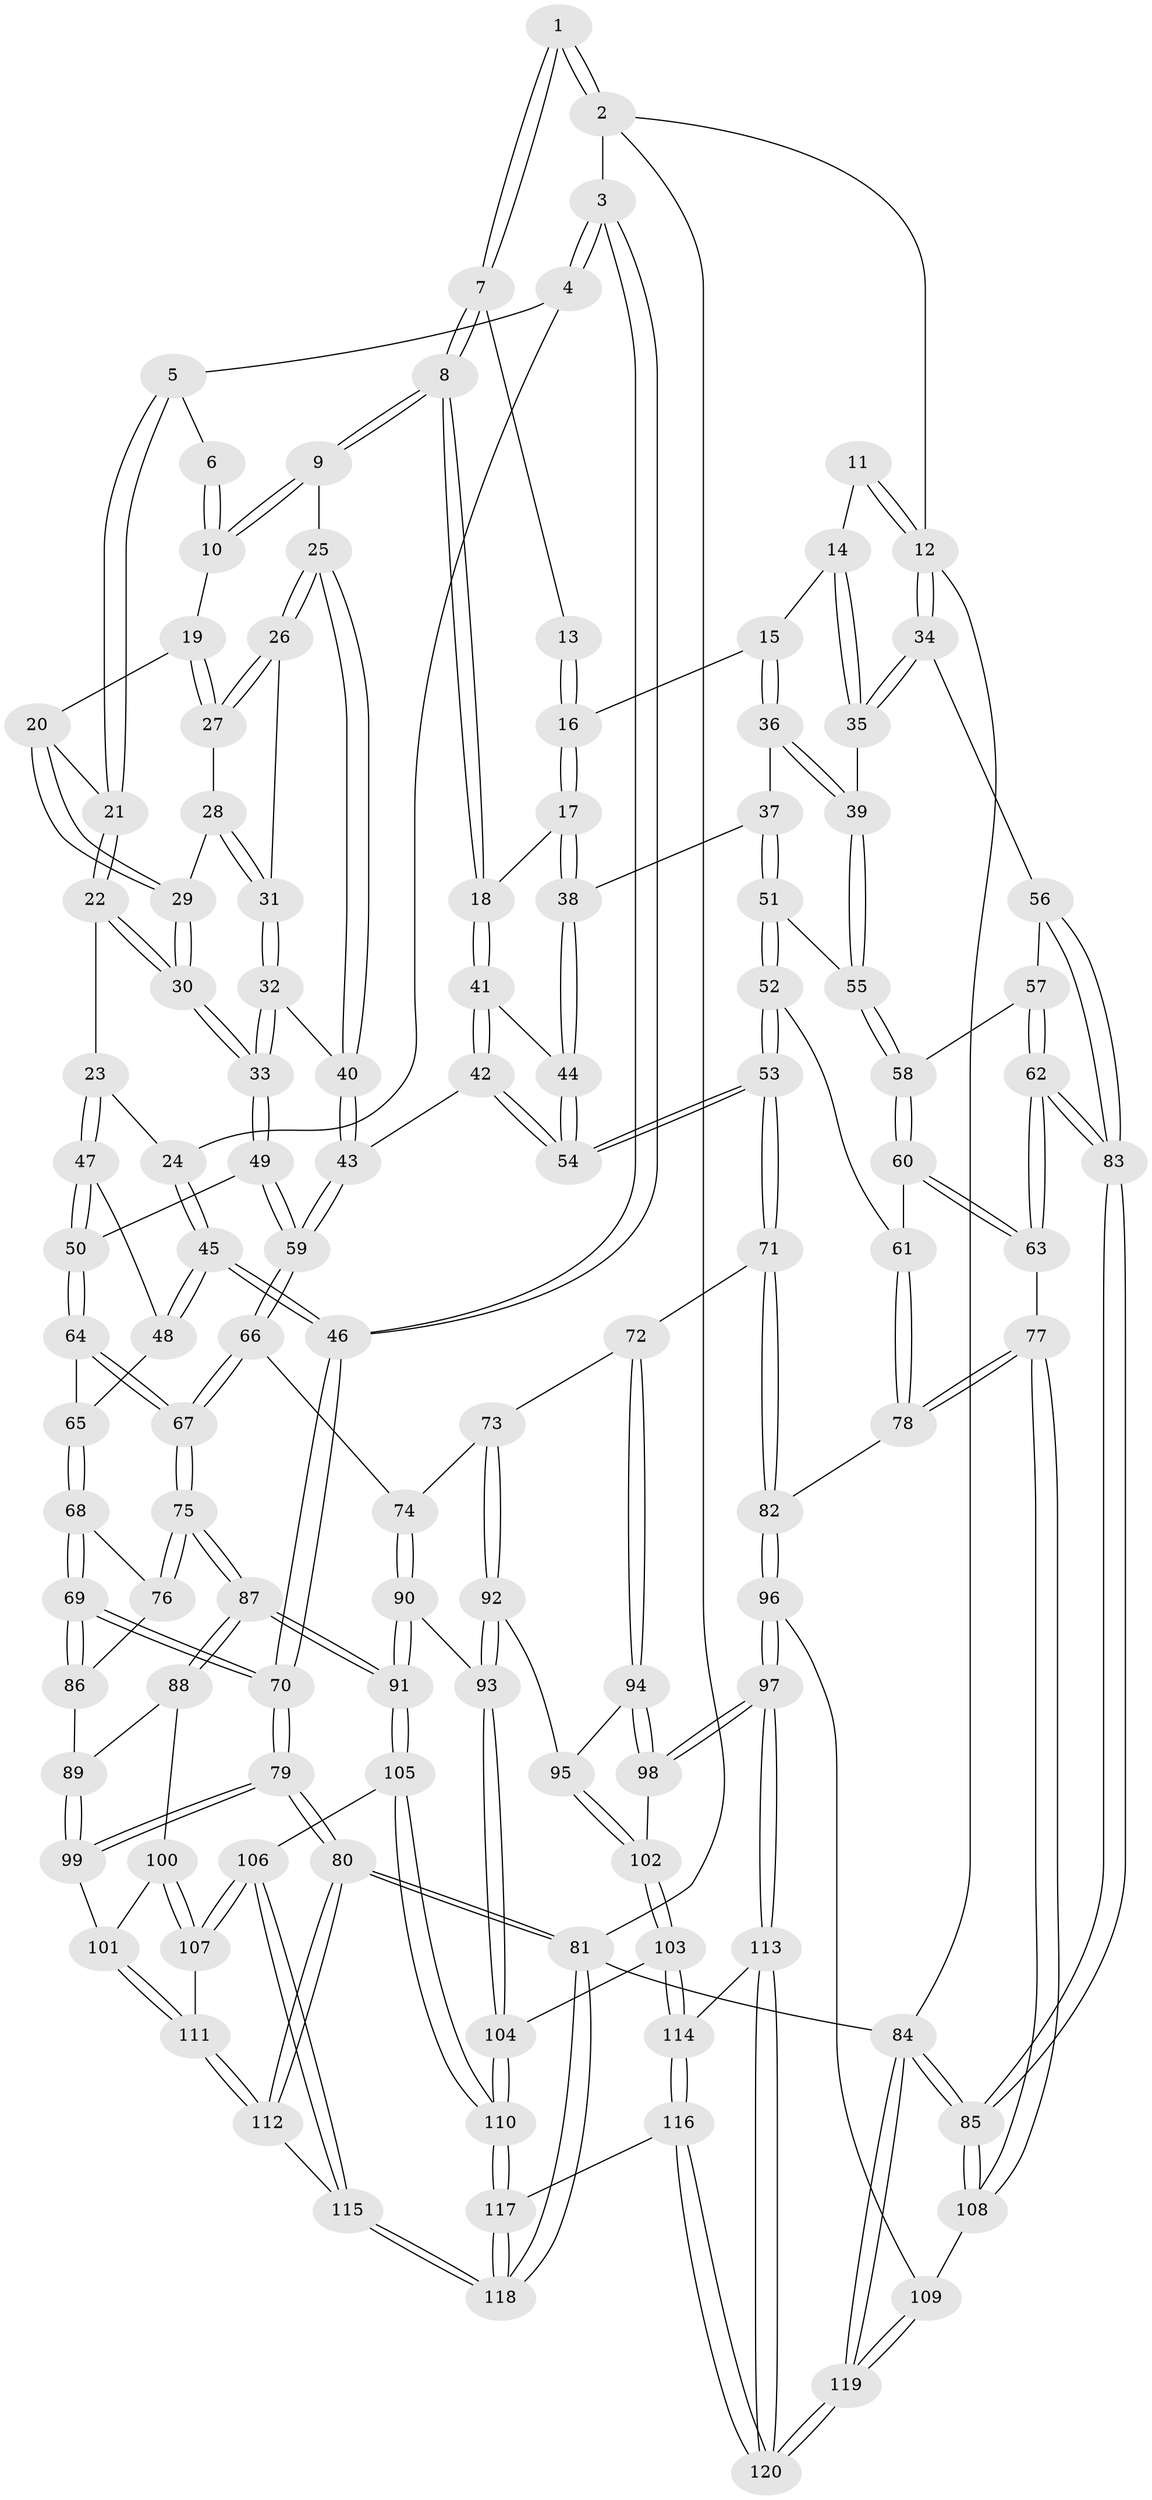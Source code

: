// Generated by graph-tools (version 1.1) at 2025/27/03/09/25 03:27:14]
// undirected, 120 vertices, 297 edges
graph export_dot {
graph [start="1"]
  node [color=gray90,style=filled];
  1 [pos="+0.2897878179962573+0"];
  2 [pos="+0+0"];
  3 [pos="+0+0"];
  4 [pos="+0.05475593948378259+0.08084008059379043"];
  5 [pos="+0.0918977649807157+0.08170223364039694"];
  6 [pos="+0.24394845408368082+0"];
  7 [pos="+0.4979290842547547+0"];
  8 [pos="+0.48684497665080606+0.1364772816844224"];
  9 [pos="+0.45159321525719975+0.15483016326454713"];
  10 [pos="+0.2384028211027938+0.0730314557949021"];
  11 [pos="+0.9928002622862218+0"];
  12 [pos="+1+0"];
  13 [pos="+0.7164920136954469+0"];
  14 [pos="+0.8946528369406389+0.133567475240495"];
  15 [pos="+0.8354342411945033+0.16162155562436503"];
  16 [pos="+0.7281140463287847+0.08885522451018131"];
  17 [pos="+0.6665393162601295+0.18195515309311414"];
  18 [pos="+0.49804786159521663+0.14795627619283128"];
  19 [pos="+0.22945824592370717+0.10045571673746083"];
  20 [pos="+0.20638614641469144+0.12058949253327962"];
  21 [pos="+0.1625346032458286+0.13548890232325045"];
  22 [pos="+0.10642834247240382+0.2464409016633742"];
  23 [pos="+0.09839012663435656+0.24735678029301558"];
  24 [pos="+0.08841989866064019+0.24502722323213125"];
  25 [pos="+0.4310709895796422+0.1699611695194848"];
  26 [pos="+0.3194111400539504+0.17914181960534267"];
  27 [pos="+0.27526720438165725+0.15070871043148928"];
  28 [pos="+0.24468640773051265+0.20103031714558173"];
  29 [pos="+0.22270287213327492+0.2018032022694869"];
  30 [pos="+0.17701125285335464+0.2771044839836587"];
  31 [pos="+0.28304315096425714+0.22061955155377055"];
  32 [pos="+0.2651724984596275+0.31319582298915777"];
  33 [pos="+0.23620133970062665+0.33503101954193176"];
  34 [pos="+1+0.24871449266439843"];
  35 [pos="+0.9973279760914474+0.2463678183113396"];
  36 [pos="+0.7871234779963044+0.236163858195984"];
  37 [pos="+0.7665414861893374+0.2578570734012811"];
  38 [pos="+0.7222741110928763+0.25518372699871866"];
  39 [pos="+0.9740897989462908+0.2671002306132963"];
  40 [pos="+0.36787279843231724+0.28613487950901484"];
  41 [pos="+0.5212412088130705+0.24683135245845364"];
  42 [pos="+0.5353683252177285+0.4006790659538263"];
  43 [pos="+0.4420356062928395+0.4140219773930913"];
  44 [pos="+0.6917521465322549+0.29421366390941267"];
  45 [pos="+0+0.27687874232927995"];
  46 [pos="+0+0.2730705154618286"];
  47 [pos="+0.08682270542593613+0.3706076857556592"];
  48 [pos="+0.04503888134556762+0.40766822467372604"];
  49 [pos="+0.23513684211368238+0.36782430803210764"];
  50 [pos="+0.2112317010069085+0.39745803233356897"];
  51 [pos="+0.8070586280582243+0.31376841682698403"];
  52 [pos="+0.7250285464905977+0.47107783077747445"];
  53 [pos="+0.6382417707058987+0.491426287499398"];
  54 [pos="+0.6108193865602576+0.4465831692768663"];
  55 [pos="+0.8999317386545485+0.3556114095343999"];
  56 [pos="+1+0.3737316491188383"];
  57 [pos="+0.9374041313355833+0.3948398436847903"];
  58 [pos="+0.9012639162209034+0.36903870570379166"];
  59 [pos="+0.38419376275589817+0.4566175318640042"];
  60 [pos="+0.8436042848091101+0.4784532207800368"];
  61 [pos="+0.8202150235667244+0.48094013881251474"];
  62 [pos="+1+0.5898749690843195"];
  63 [pos="+0.9826973802616414+0.6064312346225736"];
  64 [pos="+0.18428030357373612+0.46537956919280155"];
  65 [pos="+0.07385540842033587+0.46700360648764244"];
  66 [pos="+0.36950378463200106+0.5133525106493335"];
  67 [pos="+0.21329024009211678+0.5530912936509231"];
  68 [pos="+0.041076430205785525+0.5207250091470262"];
  69 [pos="+0+0.5537533850109739"];
  70 [pos="+0+0.5906949264703318"];
  71 [pos="+0.6365190938188224+0.5037013844084983"];
  72 [pos="+0.6056365792436904+0.5339764973141815"];
  73 [pos="+0.4040951809025147+0.5767589723374552"];
  74 [pos="+0.39171095744646706+0.5634788281230169"];
  75 [pos="+0.20413420085068867+0.5798484648085402"];
  76 [pos="+0.08002140507530889+0.5655639694858532"];
  77 [pos="+0.9589680761160472+0.6254650094893794"];
  78 [pos="+0.8082497363227559+0.5904912861082252"];
  79 [pos="+0+0.6622041495673348"];
  80 [pos="+0+0.8936895342757993"];
  81 [pos="+0+1"];
  82 [pos="+0.7159261113113662+0.6401187221592335"];
  83 [pos="+1+0.5937747657727638"];
  84 [pos="+1+1"];
  85 [pos="+1+1"];
  86 [pos="+0.0674093084823522+0.6124296500937917"];
  87 [pos="+0.20910823915979979+0.6372546800561701"];
  88 [pos="+0.1114093261133438+0.666962519951359"];
  89 [pos="+0.06608130492089861+0.6349727802250391"];
  90 [pos="+0.26352481272943645+0.666769876266759"];
  91 [pos="+0.23697874707661137+0.6759172991164858"];
  92 [pos="+0.42083163935825463+0.6387232509872376"];
  93 [pos="+0.400937453583824+0.6682583047943047"];
  94 [pos="+0.5402901068128773+0.6542235202173079"];
  95 [pos="+0.4941824779550844+0.663429571856114"];
  96 [pos="+0.7487771347172099+0.7662904539189439"];
  97 [pos="+0.6639333648266387+0.8130230316338101"];
  98 [pos="+0.6072520381856483+0.7811394940148438"];
  99 [pos="+0+0.6730335832400485"];
  100 [pos="+0.10630722153676601+0.6773167911750781"];
  101 [pos="+0.07829710341928212+0.7289613483174863"];
  102 [pos="+0.46240137086116817+0.7873053038556338"];
  103 [pos="+0.41932940957620135+0.8083673024997826"];
  104 [pos="+0.38585071742313976+0.7991488188913095"];
  105 [pos="+0.24786289376664625+0.7847732477660323"];
  106 [pos="+0.20299109982645822+0.8036447644221203"];
  107 [pos="+0.18814903512031816+0.7980993254347822"];
  108 [pos="+0.844588782279378+0.7541484382649516"];
  109 [pos="+0.7497444011450192+0.7664757619246285"];
  110 [pos="+0.3048350272028231+0.8183630621574187"];
  111 [pos="+0.08629592854138388+0.762402456342015"];
  112 [pos="+0+0.8762671900349234"];
  113 [pos="+0.6213543381161023+0.9338021652678129"];
  114 [pos="+0.4433412836806992+0.8541911675882187"];
  115 [pos="+0.11405326405282694+0.9278917194405099"];
  116 [pos="+0.42455705190189347+1"];
  117 [pos="+0.30979656081846013+1"];
  118 [pos="+0.25232160973622414+1"];
  119 [pos="+1+1"];
  120 [pos="+0.6055028114988785+1"];
  1 -- 2;
  1 -- 2;
  1 -- 7;
  1 -- 7;
  2 -- 3;
  2 -- 12;
  2 -- 81;
  3 -- 4;
  3 -- 4;
  3 -- 46;
  3 -- 46;
  4 -- 5;
  4 -- 24;
  5 -- 6;
  5 -- 21;
  5 -- 21;
  6 -- 10;
  6 -- 10;
  7 -- 8;
  7 -- 8;
  7 -- 13;
  8 -- 9;
  8 -- 9;
  8 -- 18;
  8 -- 18;
  9 -- 10;
  9 -- 10;
  9 -- 25;
  10 -- 19;
  11 -- 12;
  11 -- 12;
  11 -- 14;
  12 -- 34;
  12 -- 34;
  12 -- 84;
  13 -- 16;
  13 -- 16;
  14 -- 15;
  14 -- 35;
  14 -- 35;
  15 -- 16;
  15 -- 36;
  15 -- 36;
  16 -- 17;
  16 -- 17;
  17 -- 18;
  17 -- 38;
  17 -- 38;
  18 -- 41;
  18 -- 41;
  19 -- 20;
  19 -- 27;
  19 -- 27;
  20 -- 21;
  20 -- 29;
  20 -- 29;
  21 -- 22;
  21 -- 22;
  22 -- 23;
  22 -- 30;
  22 -- 30;
  23 -- 24;
  23 -- 47;
  23 -- 47;
  24 -- 45;
  24 -- 45;
  25 -- 26;
  25 -- 26;
  25 -- 40;
  25 -- 40;
  26 -- 27;
  26 -- 27;
  26 -- 31;
  27 -- 28;
  28 -- 29;
  28 -- 31;
  28 -- 31;
  29 -- 30;
  29 -- 30;
  30 -- 33;
  30 -- 33;
  31 -- 32;
  31 -- 32;
  32 -- 33;
  32 -- 33;
  32 -- 40;
  33 -- 49;
  33 -- 49;
  34 -- 35;
  34 -- 35;
  34 -- 56;
  35 -- 39;
  36 -- 37;
  36 -- 39;
  36 -- 39;
  37 -- 38;
  37 -- 51;
  37 -- 51;
  38 -- 44;
  38 -- 44;
  39 -- 55;
  39 -- 55;
  40 -- 43;
  40 -- 43;
  41 -- 42;
  41 -- 42;
  41 -- 44;
  42 -- 43;
  42 -- 54;
  42 -- 54;
  43 -- 59;
  43 -- 59;
  44 -- 54;
  44 -- 54;
  45 -- 46;
  45 -- 46;
  45 -- 48;
  45 -- 48;
  46 -- 70;
  46 -- 70;
  47 -- 48;
  47 -- 50;
  47 -- 50;
  48 -- 65;
  49 -- 50;
  49 -- 59;
  49 -- 59;
  50 -- 64;
  50 -- 64;
  51 -- 52;
  51 -- 52;
  51 -- 55;
  52 -- 53;
  52 -- 53;
  52 -- 61;
  53 -- 54;
  53 -- 54;
  53 -- 71;
  53 -- 71;
  55 -- 58;
  55 -- 58;
  56 -- 57;
  56 -- 83;
  56 -- 83;
  57 -- 58;
  57 -- 62;
  57 -- 62;
  58 -- 60;
  58 -- 60;
  59 -- 66;
  59 -- 66;
  60 -- 61;
  60 -- 63;
  60 -- 63;
  61 -- 78;
  61 -- 78;
  62 -- 63;
  62 -- 63;
  62 -- 83;
  62 -- 83;
  63 -- 77;
  64 -- 65;
  64 -- 67;
  64 -- 67;
  65 -- 68;
  65 -- 68;
  66 -- 67;
  66 -- 67;
  66 -- 74;
  67 -- 75;
  67 -- 75;
  68 -- 69;
  68 -- 69;
  68 -- 76;
  69 -- 70;
  69 -- 70;
  69 -- 86;
  69 -- 86;
  70 -- 79;
  70 -- 79;
  71 -- 72;
  71 -- 82;
  71 -- 82;
  72 -- 73;
  72 -- 94;
  72 -- 94;
  73 -- 74;
  73 -- 92;
  73 -- 92;
  74 -- 90;
  74 -- 90;
  75 -- 76;
  75 -- 76;
  75 -- 87;
  75 -- 87;
  76 -- 86;
  77 -- 78;
  77 -- 78;
  77 -- 108;
  77 -- 108;
  78 -- 82;
  79 -- 80;
  79 -- 80;
  79 -- 99;
  79 -- 99;
  80 -- 81;
  80 -- 81;
  80 -- 112;
  80 -- 112;
  81 -- 118;
  81 -- 118;
  81 -- 84;
  82 -- 96;
  82 -- 96;
  83 -- 85;
  83 -- 85;
  84 -- 85;
  84 -- 85;
  84 -- 119;
  84 -- 119;
  85 -- 108;
  85 -- 108;
  86 -- 89;
  87 -- 88;
  87 -- 88;
  87 -- 91;
  87 -- 91;
  88 -- 89;
  88 -- 100;
  89 -- 99;
  89 -- 99;
  90 -- 91;
  90 -- 91;
  90 -- 93;
  91 -- 105;
  91 -- 105;
  92 -- 93;
  92 -- 93;
  92 -- 95;
  93 -- 104;
  93 -- 104;
  94 -- 95;
  94 -- 98;
  94 -- 98;
  95 -- 102;
  95 -- 102;
  96 -- 97;
  96 -- 97;
  96 -- 109;
  97 -- 98;
  97 -- 98;
  97 -- 113;
  97 -- 113;
  98 -- 102;
  99 -- 101;
  100 -- 101;
  100 -- 107;
  100 -- 107;
  101 -- 111;
  101 -- 111;
  102 -- 103;
  102 -- 103;
  103 -- 104;
  103 -- 114;
  103 -- 114;
  104 -- 110;
  104 -- 110;
  105 -- 106;
  105 -- 110;
  105 -- 110;
  106 -- 107;
  106 -- 107;
  106 -- 115;
  106 -- 115;
  107 -- 111;
  108 -- 109;
  109 -- 119;
  109 -- 119;
  110 -- 117;
  110 -- 117;
  111 -- 112;
  111 -- 112;
  112 -- 115;
  113 -- 114;
  113 -- 120;
  113 -- 120;
  114 -- 116;
  114 -- 116;
  115 -- 118;
  115 -- 118;
  116 -- 117;
  116 -- 120;
  116 -- 120;
  117 -- 118;
  117 -- 118;
  119 -- 120;
  119 -- 120;
}

